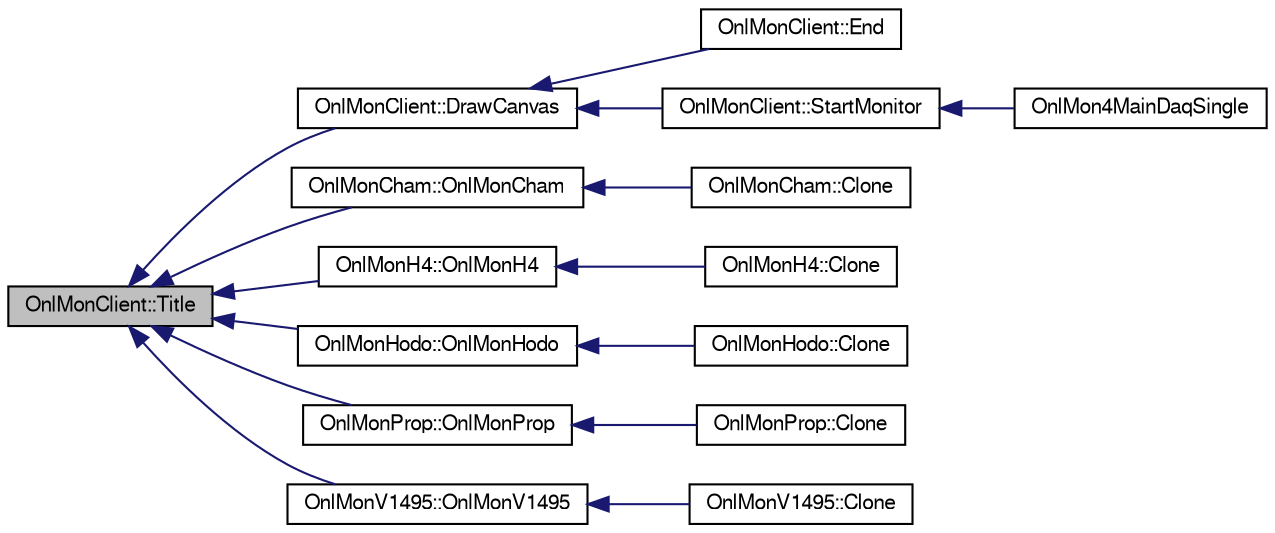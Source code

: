 digraph "OnlMonClient::Title"
{
  bgcolor="transparent";
  edge [fontname="FreeSans",fontsize="10",labelfontname="FreeSans",labelfontsize="10"];
  node [fontname="FreeSans",fontsize="10",shape=record];
  rankdir="LR";
  Node1 [label="OnlMonClient::Title",height=0.2,width=0.4,color="black", fillcolor="grey75", style="filled" fontcolor="black"];
  Node1 -> Node2 [dir="back",color="midnightblue",fontsize="10",style="solid",fontname="FreeSans"];
  Node2 [label="OnlMonClient::DrawCanvas",height=0.2,width=0.4,color="black",URL="$d9/d62/classOnlMonClient.html#ac43168b63e4026d2c2eb9c65fc12da16"];
  Node2 -> Node3 [dir="back",color="midnightblue",fontsize="10",style="solid",fontname="FreeSans"];
  Node3 [label="OnlMonClient::End",height=0.2,width=0.4,color="black",URL="$d9/d62/classOnlMonClient.html#a8e707fd7f6a89c8af8d716bdd06eed5d",tooltip="Called at the end of all processing. "];
  Node2 -> Node4 [dir="back",color="midnightblue",fontsize="10",style="solid",fontname="FreeSans"];
  Node4 [label="OnlMonClient::StartMonitor",height=0.2,width=0.4,color="black",URL="$d9/d62/classOnlMonClient.html#a68fab899fe1e1e3071ba0588a0853930"];
  Node4 -> Node5 [dir="back",color="midnightblue",fontsize="10",style="solid",fontname="FreeSans"];
  Node5 [label="OnlMon4MainDaqSingle",height=0.2,width=0.4,color="black",URL="$d4/d81/e1039-core_2online_2macros_2OnlMon4MainDaq_8C.html#aa66c466516c320b5bd7d690e3637b51e"];
  Node1 -> Node6 [dir="back",color="midnightblue",fontsize="10",style="solid",fontname="FreeSans"];
  Node6 [label="OnlMonCham::OnlMonCham",height=0.2,width=0.4,color="black",URL="$db/d15/classOnlMonCham.html#abf08fde770e7baa178c5332808df3f84"];
  Node6 -> Node7 [dir="back",color="midnightblue",fontsize="10",style="solid",fontname="FreeSans"];
  Node7 [label="OnlMonCham::Clone",height=0.2,width=0.4,color="black",URL="$db/d15/classOnlMonCham.html#a54da69b693cca5d7868c4b530f065055"];
  Node1 -> Node8 [dir="back",color="midnightblue",fontsize="10",style="solid",fontname="FreeSans"];
  Node8 [label="OnlMonH4::OnlMonH4",height=0.2,width=0.4,color="black",URL="$d2/d02/classOnlMonH4.html#ad75617b5f897334d74cad988586213fc"];
  Node8 -> Node9 [dir="back",color="midnightblue",fontsize="10",style="solid",fontname="FreeSans"];
  Node9 [label="OnlMonH4::Clone",height=0.2,width=0.4,color="black",URL="$d2/d02/classOnlMonH4.html#a8f6050390ccbb9e2ac339355686e9182"];
  Node1 -> Node10 [dir="back",color="midnightblue",fontsize="10",style="solid",fontname="FreeSans"];
  Node10 [label="OnlMonHodo::OnlMonHodo",height=0.2,width=0.4,color="black",URL="$d8/dc8/classOnlMonHodo.html#aff558860dfa3bce0f78380ff29d9e469"];
  Node10 -> Node11 [dir="back",color="midnightblue",fontsize="10",style="solid",fontname="FreeSans"];
  Node11 [label="OnlMonHodo::Clone",height=0.2,width=0.4,color="black",URL="$d8/dc8/classOnlMonHodo.html#a62358ca3d71a9322a5aca7c493cb3a80"];
  Node1 -> Node12 [dir="back",color="midnightblue",fontsize="10",style="solid",fontname="FreeSans"];
  Node12 [label="OnlMonProp::OnlMonProp",height=0.2,width=0.4,color="black",URL="$d7/dac/classOnlMonProp.html#a76bbcb7424334621863eaa4ffd737d41"];
  Node12 -> Node13 [dir="back",color="midnightblue",fontsize="10",style="solid",fontname="FreeSans"];
  Node13 [label="OnlMonProp::Clone",height=0.2,width=0.4,color="black",URL="$d7/dac/classOnlMonProp.html#abd4536b38f93d118f2a8063d054cf6d3"];
  Node1 -> Node14 [dir="back",color="midnightblue",fontsize="10",style="solid",fontname="FreeSans"];
  Node14 [label="OnlMonV1495::OnlMonV1495",height=0.2,width=0.4,color="black",URL="$d6/d41/classOnlMonV1495.html#a960bff6f2651b31ec130c2e6072e9b81"];
  Node14 -> Node15 [dir="back",color="midnightblue",fontsize="10",style="solid",fontname="FreeSans"];
  Node15 [label="OnlMonV1495::Clone",height=0.2,width=0.4,color="black",URL="$d6/d41/classOnlMonV1495.html#a52f22368dc580dc0ccd55e47c6b06f8b"];
}
